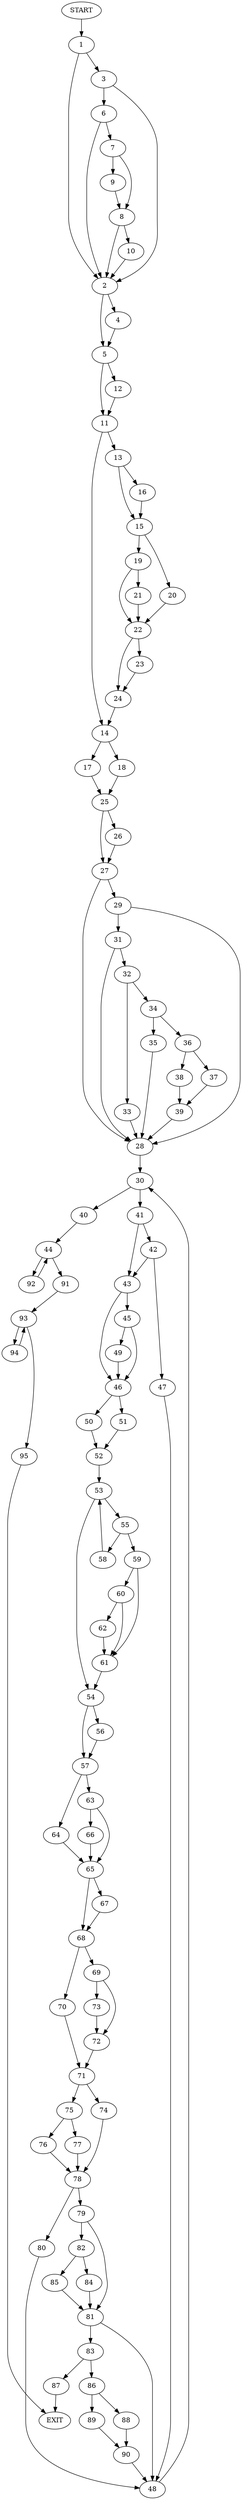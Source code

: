 digraph {
0 [label="START"]
96 [label="EXIT"]
0 -> 1
1 -> 2
1 -> 3
2 -> 4
2 -> 5
3 -> 6
3 -> 2
6 -> 2
6 -> 7
7 -> 8
7 -> 9
9 -> 8
8 -> 2
8 -> 10
10 -> 2
4 -> 5
5 -> 11
5 -> 12
11 -> 13
11 -> 14
12 -> 11
13 -> 15
13 -> 16
14 -> 17
14 -> 18
16 -> 15
15 -> 19
15 -> 20
19 -> 21
19 -> 22
20 -> 22
21 -> 22
22 -> 23
22 -> 24
24 -> 14
23 -> 24
17 -> 25
18 -> 25
25 -> 26
25 -> 27
27 -> 28
27 -> 29
26 -> 27
28 -> 30
29 -> 31
29 -> 28
31 -> 28
31 -> 32
32 -> 33
32 -> 34
34 -> 35
34 -> 36
33 -> 28
36 -> 37
36 -> 38
35 -> 28
37 -> 39
38 -> 39
39 -> 28
30 -> 40
30 -> 41
41 -> 42
41 -> 43
40 -> 44
43 -> 45
43 -> 46
42 -> 47
42 -> 43
47 -> 48
48 -> 30
45 -> 49
45 -> 46
46 -> 50
46 -> 51
49 -> 46
51 -> 52
50 -> 52
52 -> 53
53 -> 54
53 -> 55
54 -> 56
54 -> 57
55 -> 58
55 -> 59
59 -> 60
59 -> 61
58 -> 53
60 -> 61
60 -> 62
61 -> 54
62 -> 61
56 -> 57
57 -> 63
57 -> 64
63 -> 65
63 -> 66
64 -> 65
65 -> 67
65 -> 68
66 -> 65
68 -> 69
68 -> 70
67 -> 68
70 -> 71
69 -> 72
69 -> 73
71 -> 74
71 -> 75
73 -> 72
72 -> 71
75 -> 76
75 -> 77
74 -> 78
78 -> 79
78 -> 80
76 -> 78
77 -> 78
80 -> 48
79 -> 81
79 -> 82
81 -> 48
81 -> 83
82 -> 84
82 -> 85
84 -> 81
85 -> 81
83 -> 86
83 -> 87
87 -> 96
86 -> 88
86 -> 89
88 -> 90
89 -> 90
90 -> 48
44 -> 91
44 -> 92
91 -> 93
92 -> 44
93 -> 94
93 -> 95
94 -> 93
95 -> 96
}
